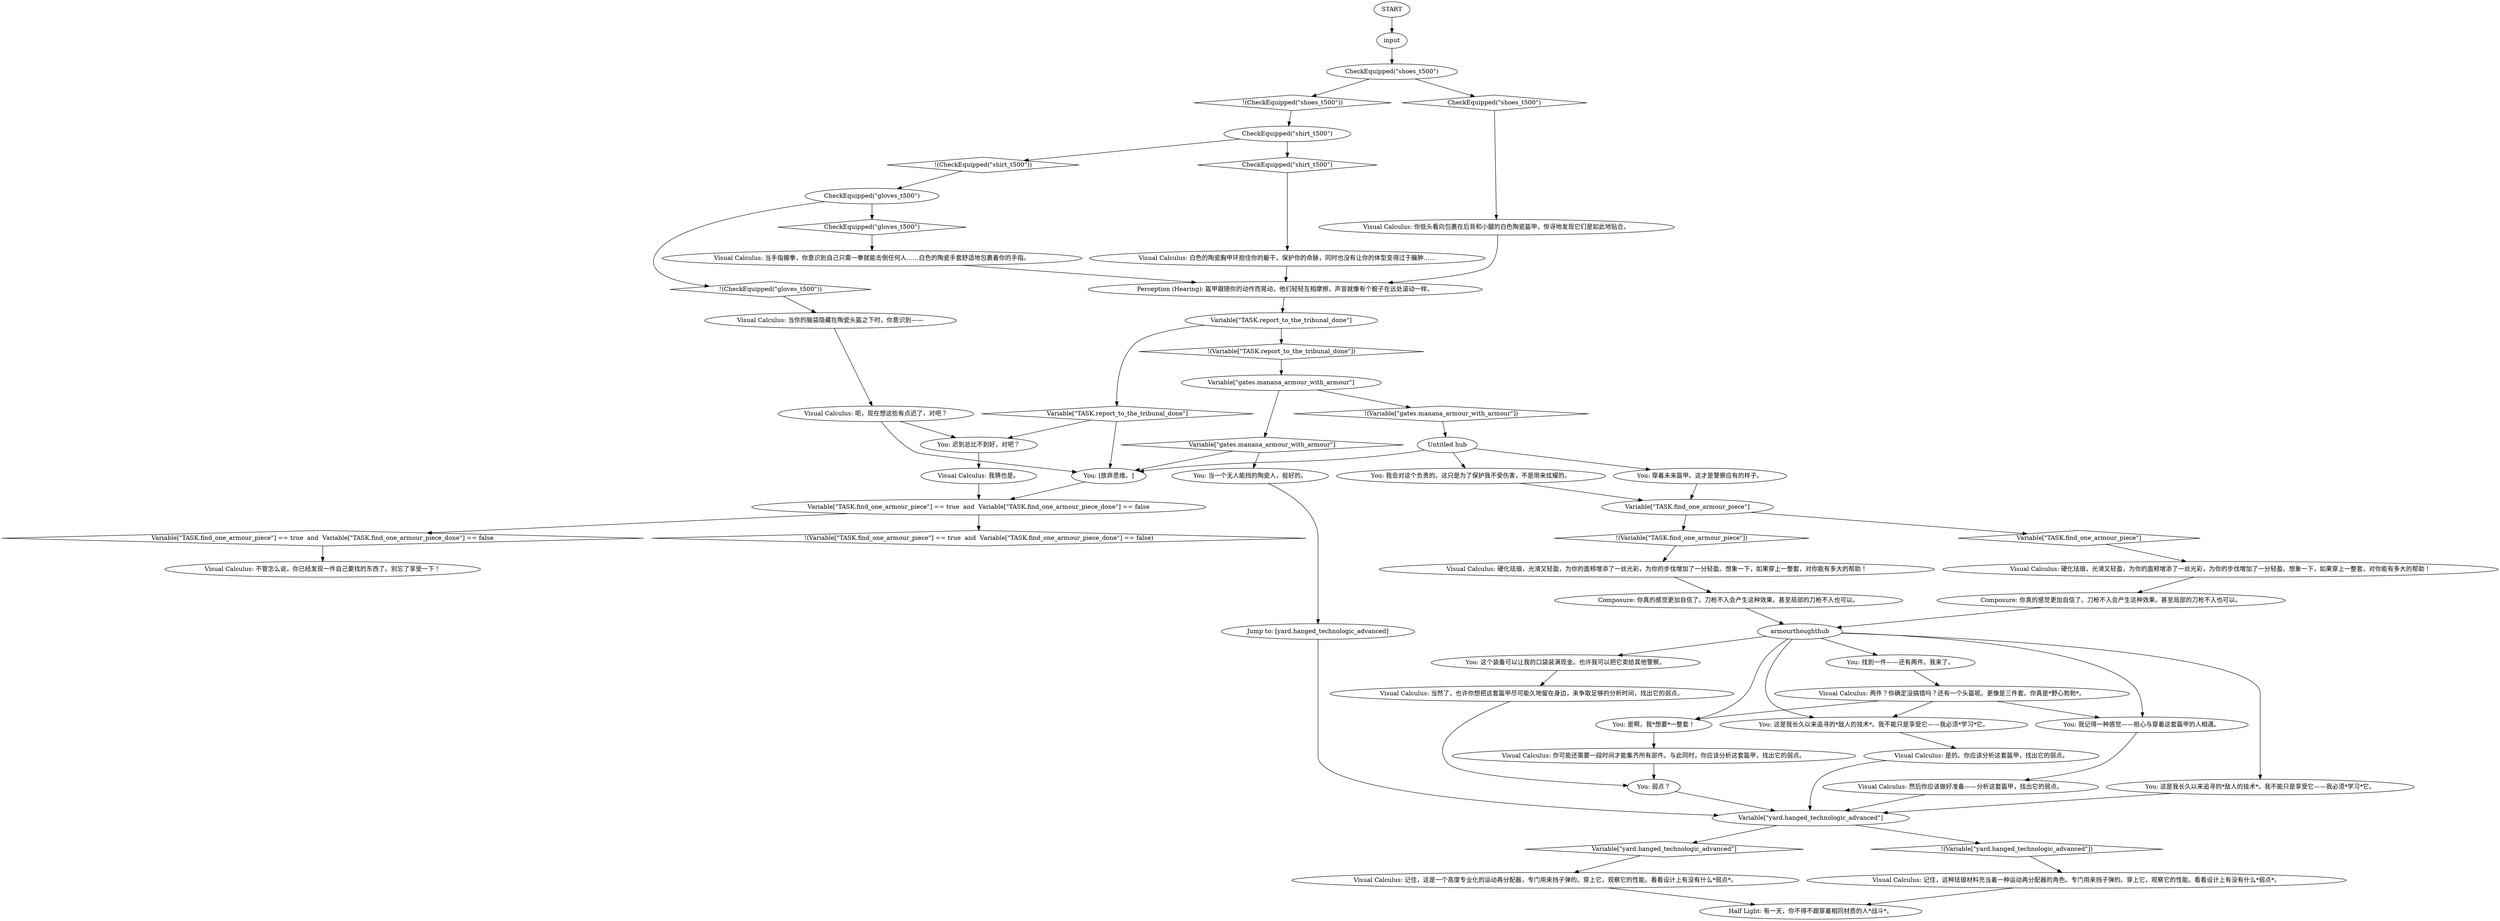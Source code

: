# THOUGHT / FAIRWEATHER T-500
# Visual Calculus wants you to research Enemy Technology. Get it after equipping any piece of the dead man's armour.
# ==================================================
digraph G {
	  0 [label="START"];
	  1 [label="input"];
	  2 [label="Visual Calculus: 白色的陶瓷胸甲环抱住你的躯干，保护你的命脉，同时也没有让你的体型变得过于臃肿……"];
	  3 [label="Visual Calculus: 当然了，也许你想把这套盔甲尽可能久地留在身边，来争取足够的分析时间，找出它的弱点。"];
	  4 [label="Visual Calculus: 记住，这是一个高度专业化的运动再分配器，专门用来挡子弹的。穿上它，观察它的性能。看看设计上有没有什么*弱点*。"];
	  5 [label="Perception (Hearing): 盔甲跟随你的动作而晃动，他们轻轻互相摩擦，声音就像有个骰子在远处滚动一样。"];
	  6 [label="Variable[\"TASK.find_one_armour_piece\"]"];
	  7 [label="Variable[\"TASK.find_one_armour_piece\"]", shape=diamond];
	  8 [label="!(Variable[\"TASK.find_one_armour_piece\"])", shape=diamond];
	  9 [label="Visual Calculus: 两件？你确定没搞错吗？还有一个头盔呢。更像是三件套。你真是*野心勃勃*。"];
	  10 [label="Visual Calculus: 呃，现在想这些有点迟了，对吧？"];
	  11 [label="Visual Calculus: 当手指握拳，你意识到自己只需一拳就能击倒任何人……白色的陶瓷手套舒适地包裹着你的手指。"];
	  12 [label="You: 我记得一种感觉——担心与穿着这套盔甲的人相遇。"];
	  13 [label="You: 这个装备可以让我的口袋装满现金。也许我可以把它卖给其他警察。"];
	  14 [label="You: [放弃思维。]"];
	  15 [label="Variable[\"TASK.find_one_armour_piece\"] == true  and  Variable[\"TASK.find_one_armour_piece_done\"] == false"];
	  16 [label="Variable[\"TASK.find_one_armour_piece\"] == true  and  Variable[\"TASK.find_one_armour_piece_done\"] == false", shape=diamond];
	  17 [label="!(Variable[\"TASK.find_one_armour_piece\"] == true  and  Variable[\"TASK.find_one_armour_piece_done\"] == false)", shape=diamond];
	  18 [label="Variable[\"yard.hanged_technologic_advanced\"]"];
	  19 [label="Variable[\"yard.hanged_technologic_advanced\"]", shape=diamond];
	  20 [label="!(Variable[\"yard.hanged_technologic_advanced\"])", shape=diamond];
	  21 [label="You: 弱点？"];
	  22 [label="Visual Calculus: 我猜也是。"];
	  23 [label="Visual Calculus: 记住，这种珐琅材料充当着一种运动再分配器的角色。专门用来挡子弹的。穿上它，观察它的性能。看看设计上有没有什么*弱点*。"];
	  24 [label="Jump to: [yard.hanged_technologic_advanced]"];
	  25 [label="armourthoughthub"];
	  26 [label="Visual Calculus: 你可能还需要一段时间才能集齐所有部件。与此同时，你应该分析这套盔甲，找出它的弱点。"];
	  27 [label="You: 这是我长久以来追寻的*敌人的技术*。我不能只是享受它——我必须*学习*它。"];
	  28 [label="CheckEquipped(\"shoes_t500\")"];
	  29 [label="CheckEquipped(\"shoes_t500\")", shape=diamond];
	  30 [label="!(CheckEquipped(\"shoes_t500\"))", shape=diamond];
	  31 [label="Composure: 你真的感觉更加自信了。刀枪不入会产生这种效果。甚至局部的刀枪不入也可以。"];
	  32 [label="Visual Calculus: 是的。你应该分析这套盔甲，找出它的弱点。"];
	  33 [label="Visual Calculus: 不管怎么说，你已经发现一件自己要找的东西了。别忘了享受一下！"];
	  34 [label="You: 当一个无人能挡的陶瓷人，挺好的。"];
	  35 [label="CheckEquipped(\"shirt_t500\")"];
	  36 [label="CheckEquipped(\"shirt_t500\")", shape=diamond];
	  37 [label="!(CheckEquipped(\"shirt_t500\"))", shape=diamond];
	  38 [label="Variable[\"TASK.report_to_the_tribunal_done\"]"];
	  39 [label="Variable[\"TASK.report_to_the_tribunal_done\"]", shape=diamond];
	  40 [label="!(Variable[\"TASK.report_to_the_tribunal_done\"])", shape=diamond];
	  41 [label="You: 穿着未来盔甲。这才是警察应有的样子。"];
	  43 [label="Variable[\"gates.manana_armour_with_armour\"]"];
	  44 [label="Variable[\"gates.manana_armour_with_armour\"]", shape=diamond];
	  45 [label="!(Variable[\"gates.manana_armour_with_armour\"])", shape=diamond];
	  46 [label="Visual Calculus: 你低头看向包裹在后背和小腿的白色陶瓷盔甲，惊讶地发现它们是如此地贴合。"];
	  47 [label="Visual Calculus: 然后你应该做好准备——分析这套盔甲，找出它的弱点。"];
	  48 [label="Composure: 你真的感觉更加自信了。刀枪不入会产生这种效果。甚至局部的刀枪不入也可以。"];
	  49 [label="CheckEquipped(\"gloves_t500\")"];
	  50 [label="CheckEquipped(\"gloves_t500\")", shape=diamond];
	  51 [label="!(CheckEquipped(\"gloves_t500\"))", shape=diamond];
	  52 [label="Visual Calculus: 硬化珐琅，光滑又轻盈，为你的面颊增添了一丝光彩，为你的步伐增加了一分轻盈。想象一下，如果穿上一整套，对你能有多大的帮助！"];
	  53 [label="You: 是啊，我*想要*一整套！"];
	  54 [label="You: 找到一件——还有两件。我来了。"];
	  55 [label="Visual Calculus: 当你的脑袋隐藏在陶瓷头盔之下时，你意识到——"];
	  56 [label="You: 迟到总比不到好，对吧？"];
	  57 [label="Visual Calculus: 硬化珐琅，光滑又轻盈，为你的面颊增添了一丝光彩，为你的步伐增加了一分轻盈。想象一下，如果穿上一整套，对你能有多大的帮助！"];
	  58 [label="Untitled hub"];
	  59 [label="You: 我会对这个负责的。这只是为了保护我不受伤害，不是用来炫耀的。"];
	  60 [label="You: 这是我长久以来追寻的*敌人的技术*。我不能只是享受它——我必须*学习*它。"];
	  61 [label="Half Light: 有一天，你不得不跟穿着相同材质的人*战斗*。"];
	  0 -> 1
	  1 -> 28
	  2 -> 5
	  3 -> 21
	  4 -> 61
	  5 -> 38
	  6 -> 8
	  6 -> 7
	  7 -> 57
	  8 -> 52
	  9 -> 27
	  9 -> 12
	  9 -> 53
	  10 -> 56
	  10 -> 14
	  11 -> 5
	  12 -> 47
	  13 -> 3
	  14 -> 15
	  15 -> 16
	  15 -> 17
	  16 -> 33
	  18 -> 19
	  18 -> 20
	  19 -> 4
	  20 -> 23
	  21 -> 18
	  22 -> 15
	  23 -> 61
	  24 -> 18
	  25 -> 12
	  25 -> 13
	  25 -> 53
	  25 -> 54
	  25 -> 27
	  25 -> 60
	  26 -> 21
	  27 -> 32
	  28 -> 29
	  28 -> 30
	  29 -> 46
	  30 -> 35
	  31 -> 25
	  32 -> 18
	  34 -> 24
	  35 -> 36
	  35 -> 37
	  36 -> 2
	  37 -> 49
	  38 -> 40
	  38 -> 39
	  39 -> 56
	  39 -> 14
	  40 -> 43
	  41 -> 6
	  43 -> 44
	  43 -> 45
	  44 -> 34
	  44 -> 14
	  45 -> 58
	  46 -> 5
	  47 -> 18
	  48 -> 25
	  49 -> 50
	  49 -> 51
	  50 -> 11
	  51 -> 55
	  52 -> 48
	  53 -> 26
	  54 -> 9
	  55 -> 10
	  56 -> 22
	  57 -> 31
	  58 -> 41
	  58 -> 59
	  58 -> 14
	  59 -> 6
	  60 -> 18
}

